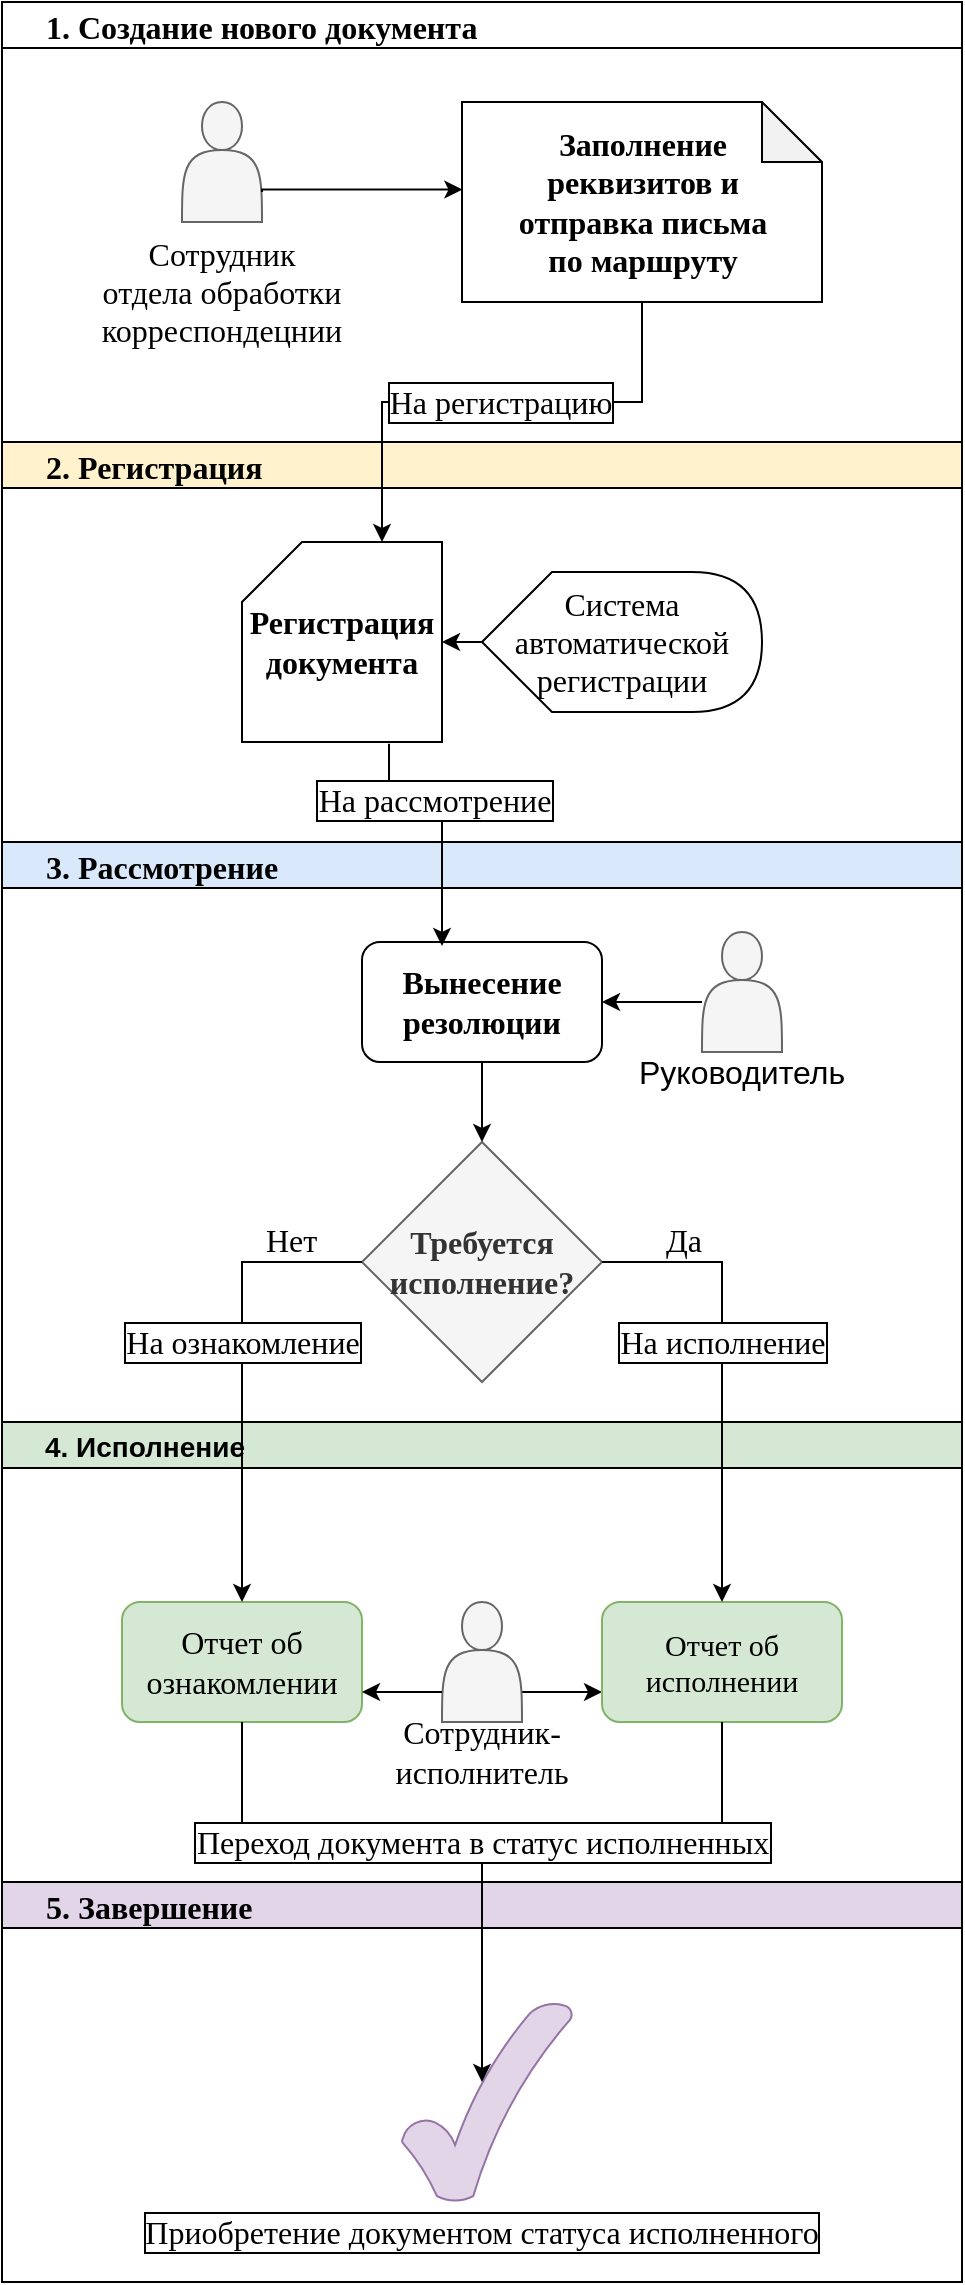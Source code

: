 <mxfile version="15.4.2" type="device"><diagram id="IdgfIoYFowTpqDLF14S_" name="Page-1"><mxGraphModel dx="1248" dy="677" grid="1" gridSize="10" guides="1" tooltips="1" connect="1" arrows="1" fold="1" page="1" pageScale="1" pageWidth="827" pageHeight="1169" math="0" shadow="0"><root><mxCell id="0"/><mxCell id="1" parent="0"/><mxCell id="ols7KSYbia_fXgUtEUSs-31" value="     2. Регистрация" style="swimlane;swimlaneFillColor=#FFFFFF;fillColor=#fff2cc;strokeColor=#000000;align=left;fontSize=16;fontFamily=Times New Roman;" vertex="1" parent="1"><mxGeometry x="680" y="280" width="480" height="200" as="geometry"/></mxCell><mxCell id="DaCz1hZK2mVv8F2gQS-Q-11" value="&lt;b style=&quot;font-size: 16px;&quot;&gt;Регистрация документа&lt;/b&gt;" style="shape=card;whiteSpace=wrap;html=1;fontFamily=Times New Roman;fontSize=16;fillColor=#FFFFFF;" parent="ols7KSYbia_fXgUtEUSs-31" vertex="1"><mxGeometry x="120" y="50" width="100" height="100" as="geometry"/></mxCell><mxCell id="ols7KSYbia_fXgUtEUSs-35" style="edgeStyle=orthogonalEdgeStyle;rounded=0;orthogonalLoop=1;jettySize=auto;html=1;exitX=0;exitY=0.5;exitDx=0;exitDy=0;exitPerimeter=0;entryX=1;entryY=0.5;entryDx=0;entryDy=0;entryPerimeter=0;" edge="1" parent="ols7KSYbia_fXgUtEUSs-31" source="DaCz1hZK2mVv8F2gQS-Q-32" target="DaCz1hZK2mVv8F2gQS-Q-11"><mxGeometry relative="1" as="geometry"/></mxCell><mxCell id="DaCz1hZK2mVv8F2gQS-Q-32" value="Система автоматической регистрации" style="shape=display;whiteSpace=wrap;html=1;rounded=0;shadow=0;labelBorderColor=none;fontFamily=Times New Roman;fontSize=16;fontColor=#000000;strokeColor=default;strokeWidth=1;fillColor=none;" parent="ols7KSYbia_fXgUtEUSs-31" vertex="1"><mxGeometry x="240" y="65" width="140" height="70" as="geometry"/></mxCell><mxCell id="ols7KSYbia_fXgUtEUSs-33" value="     4. Исполнение" style="swimlane;swimlaneFillColor=#FFFFFF;fillColor=#d5e8d4;strokeColor=#000000;align=left;fontSize=14;" vertex="1" parent="1"><mxGeometry x="680" y="770" width="480" height="230" as="geometry"/></mxCell><mxCell id="DaCz1hZK2mVv8F2gQS-Q-41" value="" style="endArrow=classic;html=1;rounded=0;fontFamily=Times New Roman;fontSize=14;fontColor=#000000;edgeStyle=orthogonalEdgeStyle;entryX=0;entryY=0.75;entryDx=0;entryDy=0;exitX=1;exitY=0.75;exitDx=0;exitDy=0;" parent="ols7KSYbia_fXgUtEUSs-33" source="DaCz1hZK2mVv8F2gQS-Q-37" target="DaCz1hZK2mVv8F2gQS-Q-21" edge="1"><mxGeometry width="50" height="50" relative="1" as="geometry"><mxPoint x="-280" y="140" as="sourcePoint"/><mxPoint x="-230" y="140" as="targetPoint"/></mxGeometry></mxCell><mxCell id="DaCz1hZK2mVv8F2gQS-Q-37" value="" style="shape=actor;whiteSpace=wrap;html=1;rounded=0;shadow=0;labelBorderColor=none;fontFamily=Times New Roman;fontSize=14;fontColor=#333333;strokeColor=#666666;strokeWidth=1;fillColor=#f5f5f5;" parent="ols7KSYbia_fXgUtEUSs-33" vertex="1"><mxGeometry x="220" y="90" width="40" height="60" as="geometry"/></mxCell><mxCell id="DaCz1hZK2mVv8F2gQS-Q-20" value="Отчет об ознакомлении" style="rounded=1;whiteSpace=wrap;html=1;shadow=0;labelBorderColor=none;fontFamily=Times New Roman;fontSize=16;strokeColor=#82b366;strokeWidth=1;fillColor=#d5e8d4;" parent="ols7KSYbia_fXgUtEUSs-33" vertex="1"><mxGeometry x="60" y="90" width="120" height="60" as="geometry"/></mxCell><mxCell id="DaCz1hZK2mVv8F2gQS-Q-21" value="Отчет об исполнении" style="rounded=1;whiteSpace=wrap;html=1;shadow=0;labelBorderColor=none;fontFamily=Times New Roman;fontSize=15;strokeColor=#82b366;strokeWidth=1;fillColor=#d5e8d4;" parent="ols7KSYbia_fXgUtEUSs-33" vertex="1"><mxGeometry x="300" y="90" width="120" height="60" as="geometry"/></mxCell><mxCell id="DaCz1hZK2mVv8F2gQS-Q-38" value="Сотрудник-исполнитель" style="text;html=1;strokeColor=none;fillColor=none;align=center;verticalAlign=middle;whiteSpace=wrap;rounded=0;shadow=0;labelBorderColor=none;fontFamily=Times New Roman;fontSize=16;fontColor=#000000;" parent="ols7KSYbia_fXgUtEUSs-33" vertex="1"><mxGeometry x="210" y="150" width="60" height="30" as="geometry"/></mxCell><mxCell id="DaCz1hZK2mVv8F2gQS-Q-43" value="" style="endArrow=classic;html=1;rounded=0;fontFamily=Times New Roman;fontSize=14;fontColor=#000000;edgeStyle=orthogonalEdgeStyle;exitX=0;exitY=0.75;exitDx=0;exitDy=0;entryX=1;entryY=0.75;entryDx=0;entryDy=0;entryPerimeter=0;" parent="ols7KSYbia_fXgUtEUSs-33" source="DaCz1hZK2mVv8F2gQS-Q-37" edge="1" target="DaCz1hZK2mVv8F2gQS-Q-20"><mxGeometry width="50" height="50" relative="1" as="geometry"><mxPoint x="-280" y="140" as="sourcePoint"/><mxPoint x="190" y="145" as="targetPoint"/><Array as="points"/></mxGeometry></mxCell><mxCell id="ols7KSYbia_fXgUtEUSs-48" value="" style="endArrow=none;html=1;rounded=0;fontFamily=Times New Roman;fontSize=14;fontColor=default;edgeStyle=orthogonalEdgeStyle;entryX=0.5;entryY=1;entryDx=0;entryDy=0;" edge="1" parent="ols7KSYbia_fXgUtEUSs-33" target="DaCz1hZK2mVv8F2gQS-Q-21"><mxGeometry width="50" height="50" relative="1" as="geometry"><mxPoint x="320" y="210" as="sourcePoint"/><mxPoint x="360" y="160" as="targetPoint"/><Array as="points"><mxPoint x="360" y="210"/></Array></mxGeometry></mxCell><mxCell id="ols7KSYbia_fXgUtEUSs-32" value="     3. Рассмотрение" style="swimlane;fillColor=#dae8fc;strokeColor=#000000;swimlaneFillColor=#FFFFFF;align=left;fontFamily=Times New Roman;fontSize=16;" vertex="1" parent="1"><mxGeometry x="680" y="480" width="480" height="290" as="geometry"/></mxCell><mxCell id="DaCz1hZK2mVv8F2gQS-Q-14" value="&lt;b style=&quot;font-size: 16px;&quot;&gt;Вынесение резолюции&lt;/b&gt;" style="rounded=1;whiteSpace=wrap;html=1;labelBorderColor=none;fontFamily=Times New Roman;fontSize=16;fillColor=#FFFFFF;strokeColor=default;" parent="ols7KSYbia_fXgUtEUSs-32" vertex="1"><mxGeometry x="180" y="50" width="120" height="60" as="geometry"/></mxCell><mxCell id="DaCz1hZK2mVv8F2gQS-Q-33" value="" style="shape=actor;whiteSpace=wrap;html=1;rounded=0;shadow=0;labelBorderColor=none;fontFamily=Times New Roman;fontSize=14;fontColor=#333333;strokeColor=#666666;strokeWidth=1;fillColor=#f5f5f5;" parent="ols7KSYbia_fXgUtEUSs-32" vertex="1"><mxGeometry x="350" y="45" width="40" height="60" as="geometry"/></mxCell><mxCell id="DaCz1hZK2mVv8F2gQS-Q-34" value="Руководитель" style="text;html=1;strokeColor=none;fillColor=none;align=center;verticalAlign=middle;whiteSpace=wrap;rounded=0;fontSize=16;" parent="ols7KSYbia_fXgUtEUSs-32" vertex="1"><mxGeometry x="340" y="100" width="60" height="30" as="geometry"/></mxCell><mxCell id="DaCz1hZK2mVv8F2gQS-Q-18" value="&lt;b style=&quot;font-size: 16px;&quot;&gt;Требуется исполнение?&lt;/b&gt;" style="rhombus;whiteSpace=wrap;html=1;rounded=0;shadow=0;labelBorderColor=none;fontFamily=Times New Roman;fontSize=16;fontColor=#333333;strokeColor=#666666;strokeWidth=1;fillColor=#f5f5f5;" parent="ols7KSYbia_fXgUtEUSs-32" vertex="1"><mxGeometry x="180" y="150" width="120" height="120" as="geometry"/></mxCell><mxCell id="DaCz1hZK2mVv8F2gQS-Q-19" value="" style="endArrow=classic;html=1;rounded=0;fontFamily=Times New Roman;fontSize=14;fontColor=#000000;edgeStyle=orthogonalEdgeStyle;exitX=0.5;exitY=1;exitDx=0;exitDy=0;entryX=0.5;entryY=0;entryDx=0;entryDy=0;" parent="ols7KSYbia_fXgUtEUSs-32" source="DaCz1hZK2mVv8F2gQS-Q-14" target="DaCz1hZK2mVv8F2gQS-Q-18" edge="1"><mxGeometry width="50" height="50" relative="1" as="geometry"><mxPoint x="-280" y="140" as="sourcePoint"/><mxPoint x="-230" y="90" as="targetPoint"/></mxGeometry></mxCell><mxCell id="DaCz1hZK2mVv8F2gQS-Q-26" value="" style="endArrow=classic;html=1;rounded=0;fontFamily=Times New Roman;fontSize=14;fontColor=#000000;edgeStyle=orthogonalEdgeStyle;exitX=1;exitY=0.5;exitDx=0;exitDy=0;entryX=0.5;entryY=0;entryDx=0;entryDy=0;" parent="1" source="DaCz1hZK2mVv8F2gQS-Q-18" target="DaCz1hZK2mVv8F2gQS-Q-21" edge="1"><mxGeometry relative="1" as="geometry"><mxPoint x="340" y="690" as="sourcePoint"/><mxPoint x="500" y="690" as="targetPoint"/></mxGeometry></mxCell><mxCell id="DaCz1hZK2mVv8F2gQS-Q-27" value="На исполнение" style="edgeLabel;resizable=0;html=1;align=center;verticalAlign=middle;rounded=0;shadow=0;labelBorderColor=#000000;fontFamily=Times New Roman;fontSize=16;fontColor=#000000;strokeColor=default;strokeWidth=1;fillColor=none;" parent="DaCz1hZK2mVv8F2gQS-Q-26" connectable="0" vertex="1"><mxGeometry relative="1" as="geometry"><mxPoint y="-15" as="offset"/></mxGeometry></mxCell><mxCell id="DaCz1hZK2mVv8F2gQS-Q-28" value="Да" style="edgeLabel;resizable=0;html=1;align=left;verticalAlign=bottom;rounded=0;shadow=0;labelBorderColor=none;fontFamily=Times New Roman;fontSize=16;fontColor=#000000;strokeColor=default;strokeWidth=1;fillColor=none;" parent="DaCz1hZK2mVv8F2gQS-Q-26" connectable="0" vertex="1"><mxGeometry x="-1" relative="1" as="geometry"><mxPoint x="30" as="offset"/></mxGeometry></mxCell><mxCell id="DaCz1hZK2mVv8F2gQS-Q-29" value="" style="endArrow=classic;html=1;rounded=0;fontFamily=Times New Roman;fontSize=14;fontColor=#000000;edgeStyle=orthogonalEdgeStyle;entryX=0.5;entryY=0;entryDx=0;entryDy=0;exitX=0;exitY=0.5;exitDx=0;exitDy=0;" parent="1" source="DaCz1hZK2mVv8F2gQS-Q-18" target="DaCz1hZK2mVv8F2gQS-Q-20" edge="1"><mxGeometry relative="1" as="geometry"><mxPoint x="340" y="690" as="sourcePoint"/><mxPoint x="500" y="690" as="targetPoint"/></mxGeometry></mxCell><mxCell id="DaCz1hZK2mVv8F2gQS-Q-30" value="На ознакомление" style="edgeLabel;resizable=0;html=1;align=center;verticalAlign=middle;rounded=0;shadow=0;labelBorderColor=#000000;fontFamily=Times New Roman;fontSize=16;fontColor=#000000;strokeColor=default;strokeWidth=1;fillColor=none;" parent="DaCz1hZK2mVv8F2gQS-Q-29" connectable="0" vertex="1"><mxGeometry relative="1" as="geometry"><mxPoint y="-15" as="offset"/></mxGeometry></mxCell><mxCell id="DaCz1hZK2mVv8F2gQS-Q-31" value="Нет" style="edgeLabel;resizable=0;html=1;align=left;verticalAlign=bottom;rounded=0;shadow=0;labelBorderColor=none;fontFamily=Times New Roman;fontSize=16;fontColor=#000000;strokeColor=default;strokeWidth=1;fillColor=none;" parent="DaCz1hZK2mVv8F2gQS-Q-29" connectable="0" vertex="1"><mxGeometry x="-1" relative="1" as="geometry"><mxPoint x="-50" as="offset"/></mxGeometry></mxCell><mxCell id="DaCz1hZK2mVv8F2gQS-Q-36" value="" style="endArrow=classic;html=1;rounded=0;fontFamily=Times New Roman;fontSize=14;fontColor=#000000;edgeStyle=orthogonalEdgeStyle;entryX=1;entryY=0.5;entryDx=0;entryDy=0;" parent="1" target="DaCz1hZK2mVv8F2gQS-Q-14" edge="1"><mxGeometry width="50" height="50" relative="1" as="geometry"><mxPoint x="1030" y="560" as="sourcePoint"/><mxPoint x="450" y="560" as="targetPoint"/><Array as="points"><mxPoint x="1030" y="560"/></Array></mxGeometry></mxCell><mxCell id="ols7KSYbia_fXgUtEUSs-10" value="     1. Создание нового документа" style="swimlane;swimlaneFillColor=#FFFFFF;align=left;fontFamily=Times New Roman;fontSize=16;" vertex="1" parent="1"><mxGeometry x="680" y="60" width="480" height="220" as="geometry"/></mxCell><mxCell id="DaCz1hZK2mVv8F2gQS-Q-6" value="" style="shape=actor;whiteSpace=wrap;html=1;fillColor=#f5f5f5;strokeColor=#666666;fontColor=#333333;" parent="ols7KSYbia_fXgUtEUSs-10" vertex="1"><mxGeometry x="90" y="50" width="40" height="60" as="geometry"/></mxCell><mxCell id="DaCz1hZK2mVv8F2gQS-Q-8" value="Сотрудник отдела обработки корреспондецнии" style="text;html=1;strokeColor=none;fillColor=none;align=center;verticalAlign=middle;whiteSpace=wrap;rounded=0;fontSize=16;fontFamily=Times New Roman;" parent="ols7KSYbia_fXgUtEUSs-10" vertex="1"><mxGeometry x="80" y="130" width="60" height="30" as="geometry"/></mxCell><mxCell id="DaCz1hZK2mVv8F2gQS-Q-5" value="" style="shape=note;whiteSpace=wrap;html=1;backgroundOutline=1;darkOpacity=0.05;" parent="ols7KSYbia_fXgUtEUSs-10" vertex="1"><mxGeometry x="230" y="50" width="180" height="100" as="geometry"/></mxCell><mxCell id="DaCz1hZK2mVv8F2gQS-Q-7" value="Заполнение реквизитов и отправка письма по маршруту" style="text;html=1;strokeColor=none;fillColor=none;align=center;verticalAlign=middle;whiteSpace=wrap;rounded=0;fontSize=16;fontStyle=1;fontFamily=Times New Roman;" parent="ols7KSYbia_fXgUtEUSs-10" vertex="1"><mxGeometry x="248.75" y="70" width="142.5" height="60" as="geometry"/></mxCell><mxCell id="DaCz1hZK2mVv8F2gQS-Q-9" value="" style="endArrow=classic;html=1;rounded=0;fontFamily=Times New Roman;fontSize=14;edgeStyle=orthogonalEdgeStyle;exitX=1;exitY=0.75;exitDx=0;exitDy=0;entryX=0.001;entryY=0.438;entryDx=0;entryDy=0;entryPerimeter=0;" parent="ols7KSYbia_fXgUtEUSs-10" source="DaCz1hZK2mVv8F2gQS-Q-6" target="DaCz1hZK2mVv8F2gQS-Q-5" edge="1"><mxGeometry width="50" height="50" relative="1" as="geometry"><mxPoint x="160" y="110" as="sourcePoint"/><mxPoint x="230" y="95" as="targetPoint"/><Array as="points"><mxPoint x="130" y="94"/></Array></mxGeometry></mxCell><mxCell id="DaCz1hZK2mVv8F2gQS-Q-12" value="" style="endArrow=classic;html=1;rounded=0;fontFamily=Times New Roman;fontSize=14;edgeStyle=orthogonalEdgeStyle;exitX=0.5;exitY=1;exitDx=0;exitDy=0;exitPerimeter=0;" parent="1" source="DaCz1hZK2mVv8F2gQS-Q-5" edge="1"><mxGeometry relative="1" as="geometry"><mxPoint x="370" y="340" as="sourcePoint"/><mxPoint x="870" y="330" as="targetPoint"/><Array as="points"><mxPoint x="1000" y="260"/><mxPoint x="870" y="260"/></Array></mxGeometry></mxCell><mxCell id="DaCz1hZK2mVv8F2gQS-Q-13" value="На регистрацию" style="edgeLabel;resizable=0;html=1;align=center;verticalAlign=middle;fontFamily=Times New Roman;fontSize=16;fillColor=#FFFFFF;labelBorderColor=#000000;" parent="DaCz1hZK2mVv8F2gQS-Q-12" connectable="0" vertex="1"><mxGeometry relative="1" as="geometry"><mxPoint x="4" as="offset"/></mxGeometry></mxCell><mxCell id="ols7KSYbia_fXgUtEUSs-37" value="" style="endArrow=classic;html=1;rounded=0;edgeStyle=orthogonalEdgeStyle;exitX=0.735;exitY=1.009;exitDx=0;exitDy=0;exitPerimeter=0;" edge="1" parent="1" source="DaCz1hZK2mVv8F2gQS-Q-11"><mxGeometry relative="1" as="geometry"><mxPoint x="850" y="460" as="sourcePoint"/><mxPoint x="900" y="532" as="targetPoint"/><Array as="points"><mxPoint x="874" y="460"/><mxPoint x="900" y="460"/></Array></mxGeometry></mxCell><mxCell id="ols7KSYbia_fXgUtEUSs-38" value="&lt;font style=&quot;font-size: 16px;&quot;&gt;На рассмотрение&lt;/font&gt;" style="edgeLabel;resizable=0;html=1;align=center;verticalAlign=middle;labelBorderColor=#000000;strokeColor=#000000;fontSize=16;fontFamily=Times New Roman;" connectable="0" vertex="1" parent="ols7KSYbia_fXgUtEUSs-37"><mxGeometry relative="1" as="geometry"><mxPoint x="-4" y="-10" as="offset"/></mxGeometry></mxCell><mxCell id="ols7KSYbia_fXgUtEUSs-39" value="     5. Завершение" style="swimlane;labelBorderColor=none;fontSize=16;strokeColor=#000000;align=left;fillColor=#e1d5e7;swimlaneFillColor=#FFFFFF;fontFamily=Times New Roman;" vertex="1" parent="1"><mxGeometry x="680" y="1000" width="480" height="200" as="geometry"/></mxCell><mxCell id="ols7KSYbia_fXgUtEUSs-42" value="" style="endArrow=classic;html=1;rounded=0;fontFamily=Times New Roman;fontSize=14;edgeStyle=orthogonalEdgeStyle;exitX=0.5;exitY=0;exitDx=0;exitDy=0;entryX=0.5;entryY=0;entryDx=0;entryDy=0;startArrow=none;" edge="1" parent="ols7KSYbia_fXgUtEUSs-39"><mxGeometry width="50" height="50" relative="1" as="geometry"><mxPoint x="240" y="100" as="sourcePoint"/><mxPoint x="240" y="100" as="targetPoint"/><Array as="points"/></mxGeometry></mxCell><mxCell id="ols7KSYbia_fXgUtEUSs-49" value="" style="verticalLabelPosition=bottom;verticalAlign=top;html=1;shape=mxgraph.basic.tick;shadow=0;labelBackgroundColor=default;labelBorderColor=#000000;fontFamily=Times New Roman;fontSize=16;strokeColor=#9673a6;fillColor=#e1d5e7;" vertex="1" parent="ols7KSYbia_fXgUtEUSs-39"><mxGeometry x="200" y="60" width="85" height="100" as="geometry"/></mxCell><mxCell id="ols7KSYbia_fXgUtEUSs-50" value="Приобретение документом статуса исполненного" style="text;html=1;strokeColor=none;fillColor=none;align=center;verticalAlign=middle;whiteSpace=wrap;rounded=0;shadow=0;labelBackgroundColor=default;labelBorderColor=#000000;fontFamily=Times New Roman;fontSize=16;fontColor=default;" vertex="1" parent="ols7KSYbia_fXgUtEUSs-39"><mxGeometry x="45" y="160" width="390" height="30" as="geometry"/></mxCell><mxCell id="ols7KSYbia_fXgUtEUSs-45" value="" style="endArrow=classic;html=1;rounded=0;fontFamily=Times New Roman;fontSize=14;fontColor=default;edgeStyle=orthogonalEdgeStyle;exitX=0.5;exitY=1;exitDx=0;exitDy=0;entryX=0.5;entryY=0;entryDx=0;entryDy=0;" edge="1" parent="1" source="DaCz1hZK2mVv8F2gQS-Q-20"><mxGeometry relative="1" as="geometry"><mxPoint x="890" y="930" as="sourcePoint"/><mxPoint x="920" y="1100" as="targetPoint"/><Array as="points"><mxPoint x="800" y="980"/><mxPoint x="920" y="980"/></Array></mxGeometry></mxCell><mxCell id="ols7KSYbia_fXgUtEUSs-46" value="Переход документа в статус исполненных" style="edgeLabel;resizable=0;html=1;align=center;verticalAlign=middle;labelBackgroundColor=default;labelBorderColor=#000000;fontFamily=Times New Roman;fontSize=16;fontColor=default;strokeColor=#000000;" connectable="0" vertex="1" parent="ols7KSYbia_fXgUtEUSs-45"><mxGeometry relative="1" as="geometry"><mxPoint x="30" as="offset"/></mxGeometry></mxCell></root></mxGraphModel></diagram></mxfile>